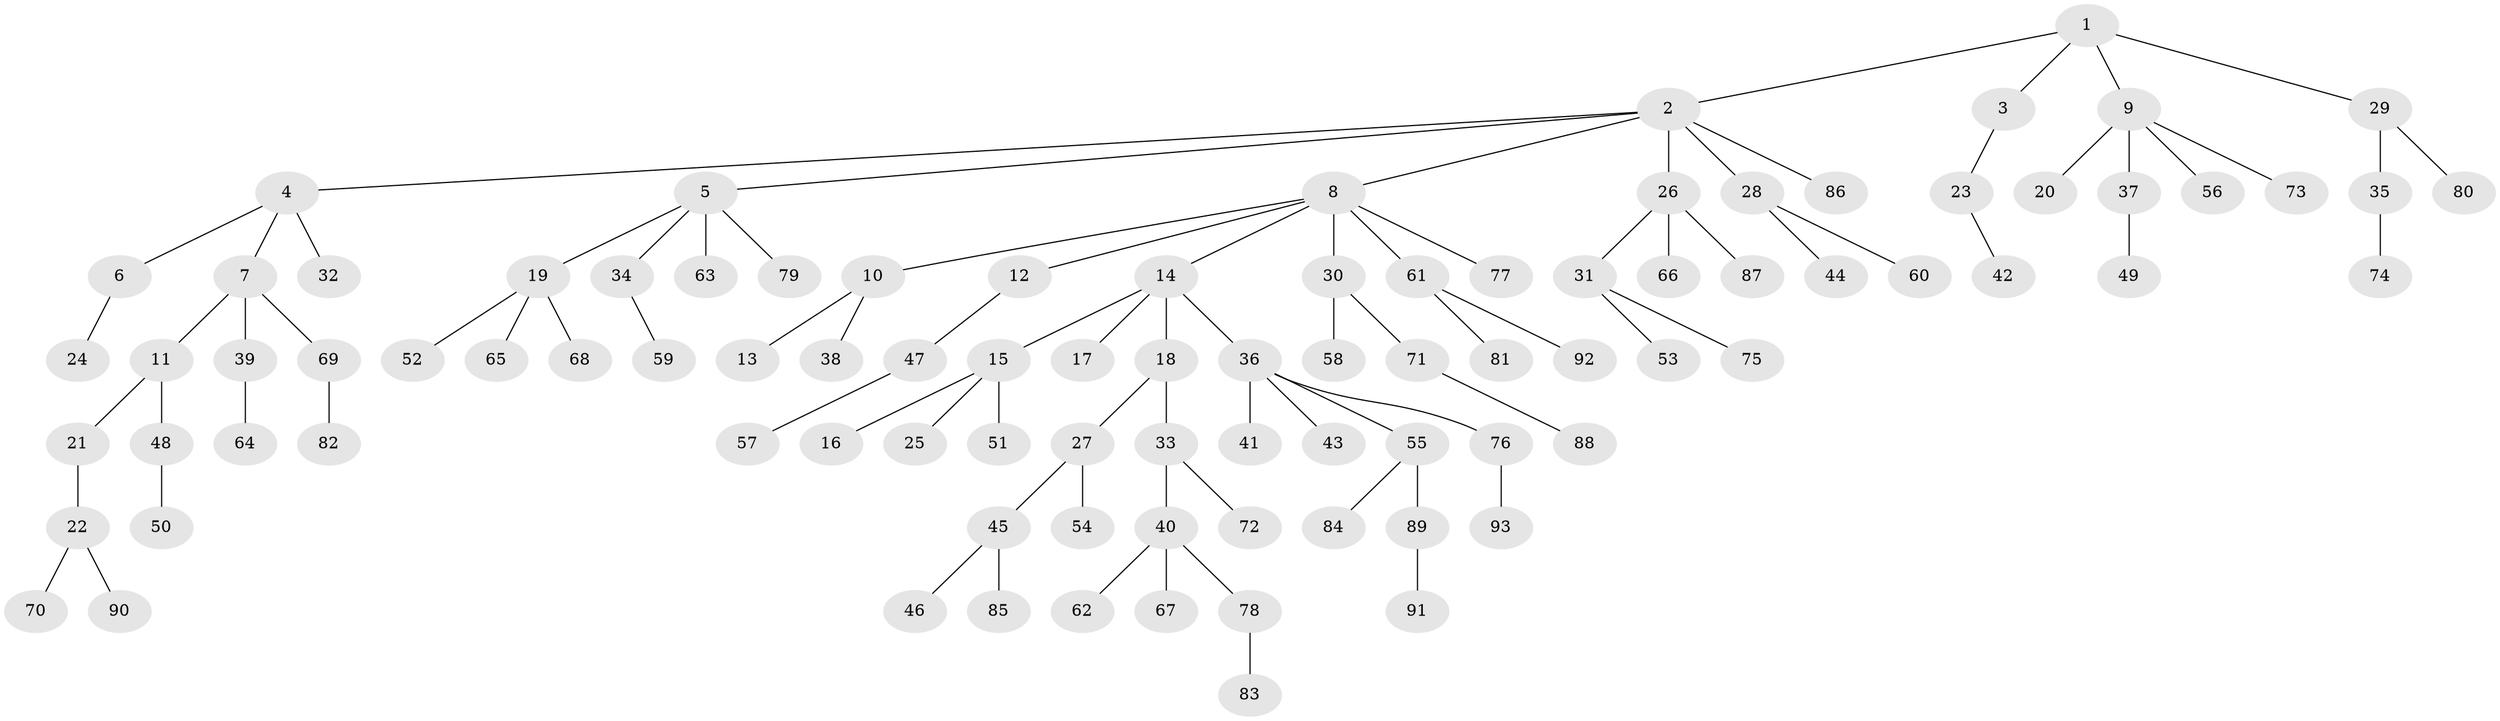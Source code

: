 // Generated by graph-tools (version 1.1) at 2025/15/03/09/25 04:15:33]
// undirected, 93 vertices, 92 edges
graph export_dot {
graph [start="1"]
  node [color=gray90,style=filled];
  1;
  2;
  3;
  4;
  5;
  6;
  7;
  8;
  9;
  10;
  11;
  12;
  13;
  14;
  15;
  16;
  17;
  18;
  19;
  20;
  21;
  22;
  23;
  24;
  25;
  26;
  27;
  28;
  29;
  30;
  31;
  32;
  33;
  34;
  35;
  36;
  37;
  38;
  39;
  40;
  41;
  42;
  43;
  44;
  45;
  46;
  47;
  48;
  49;
  50;
  51;
  52;
  53;
  54;
  55;
  56;
  57;
  58;
  59;
  60;
  61;
  62;
  63;
  64;
  65;
  66;
  67;
  68;
  69;
  70;
  71;
  72;
  73;
  74;
  75;
  76;
  77;
  78;
  79;
  80;
  81;
  82;
  83;
  84;
  85;
  86;
  87;
  88;
  89;
  90;
  91;
  92;
  93;
  1 -- 2;
  1 -- 3;
  1 -- 9;
  1 -- 29;
  2 -- 4;
  2 -- 5;
  2 -- 8;
  2 -- 26;
  2 -- 28;
  2 -- 86;
  3 -- 23;
  4 -- 6;
  4 -- 7;
  4 -- 32;
  5 -- 19;
  5 -- 34;
  5 -- 63;
  5 -- 79;
  6 -- 24;
  7 -- 11;
  7 -- 39;
  7 -- 69;
  8 -- 10;
  8 -- 12;
  8 -- 14;
  8 -- 30;
  8 -- 61;
  8 -- 77;
  9 -- 20;
  9 -- 37;
  9 -- 56;
  9 -- 73;
  10 -- 13;
  10 -- 38;
  11 -- 21;
  11 -- 48;
  12 -- 47;
  14 -- 15;
  14 -- 17;
  14 -- 18;
  14 -- 36;
  15 -- 16;
  15 -- 25;
  15 -- 51;
  18 -- 27;
  18 -- 33;
  19 -- 52;
  19 -- 65;
  19 -- 68;
  21 -- 22;
  22 -- 70;
  22 -- 90;
  23 -- 42;
  26 -- 31;
  26 -- 66;
  26 -- 87;
  27 -- 45;
  27 -- 54;
  28 -- 44;
  28 -- 60;
  29 -- 35;
  29 -- 80;
  30 -- 58;
  30 -- 71;
  31 -- 53;
  31 -- 75;
  33 -- 40;
  33 -- 72;
  34 -- 59;
  35 -- 74;
  36 -- 41;
  36 -- 43;
  36 -- 55;
  36 -- 76;
  37 -- 49;
  39 -- 64;
  40 -- 62;
  40 -- 67;
  40 -- 78;
  45 -- 46;
  45 -- 85;
  47 -- 57;
  48 -- 50;
  55 -- 84;
  55 -- 89;
  61 -- 81;
  61 -- 92;
  69 -- 82;
  71 -- 88;
  76 -- 93;
  78 -- 83;
  89 -- 91;
}
